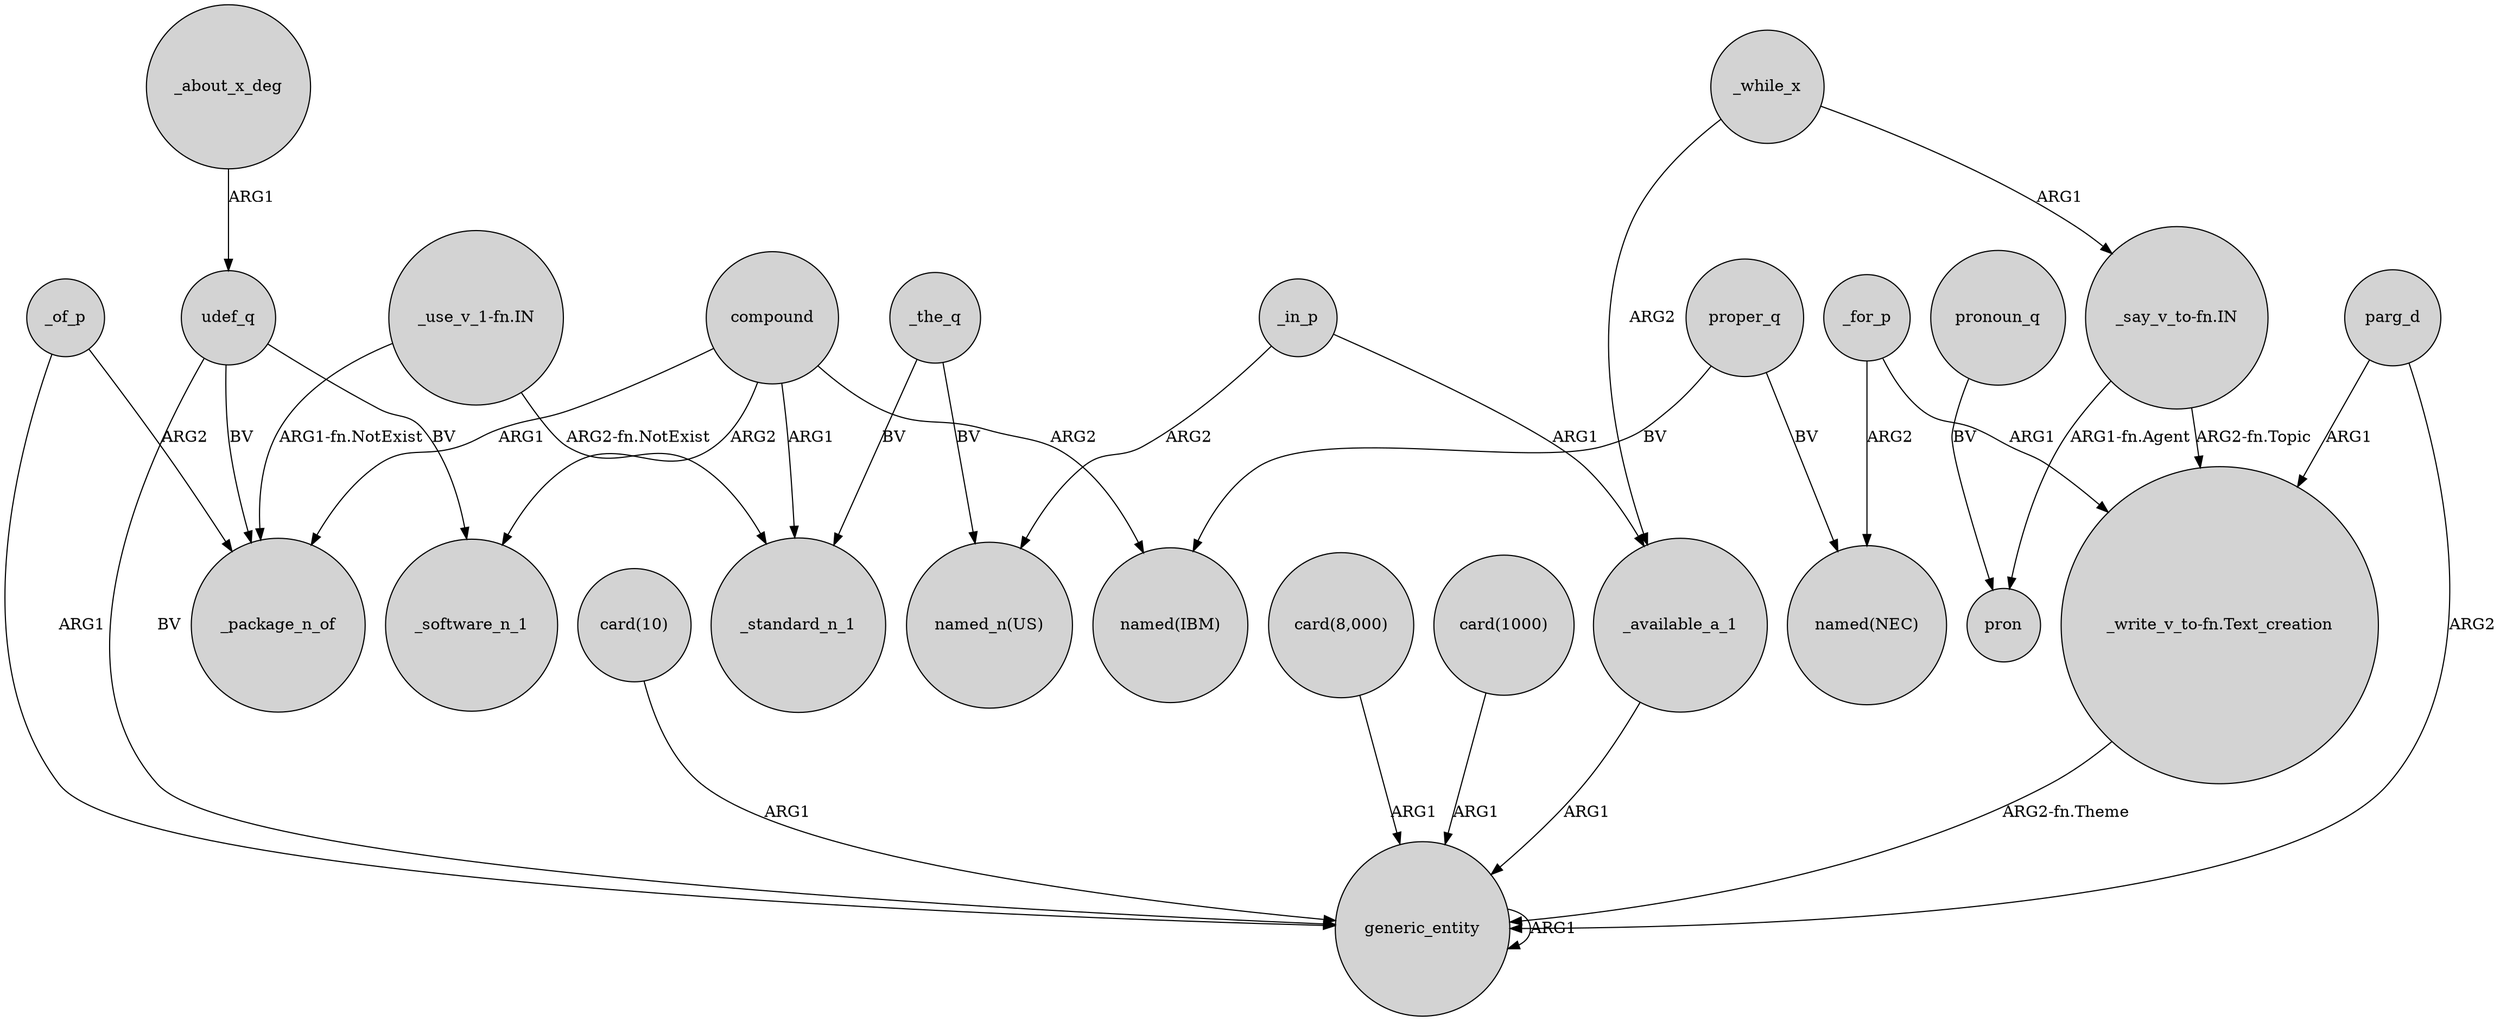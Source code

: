 digraph {
	node [shape=circle style=filled]
	udef_q -> _software_n_1 [label=BV]
	proper_q -> "named(NEC)" [label=BV]
	_in_p -> _available_a_1 [label=ARG1]
	udef_q -> generic_entity [label=BV]
	"card(10)" -> generic_entity [label=ARG1]
	parg_d -> generic_entity [label=ARG2]
	"_write_v_to-fn.Text_creation" -> generic_entity [label="ARG2-fn.Theme"]
	_of_p -> _package_n_of [label=ARG2]
	_while_x -> _available_a_1 [label=ARG2]
	_available_a_1 -> generic_entity [label=ARG1]
	compound -> _software_n_1 [label=ARG2]
	_the_q -> _standard_n_1 [label=BV]
	"card(8,000)" -> generic_entity [label=ARG1]
	_for_p -> "_write_v_to-fn.Text_creation" [label=ARG1]
	_for_p -> "named(NEC)" [label=ARG2]
	proper_q -> "named(IBM)" [label=BV]
	_about_x_deg -> udef_q [label=ARG1]
	generic_entity -> generic_entity [label=ARG1]
	_in_p -> "named_n(US)" [label=ARG2]
	"card(1000)" -> generic_entity [label=ARG1]
	_the_q -> "named_n(US)" [label=BV]
	parg_d -> "_write_v_to-fn.Text_creation" [label=ARG1]
	"_use_v_1-fn.IN" -> _package_n_of [label="ARG1-fn.NotExist"]
	compound -> _package_n_of [label=ARG1]
	pronoun_q -> pron [label=BV]
	udef_q -> _package_n_of [label=BV]
	compound -> "named(IBM)" [label=ARG2]
	"_say_v_to-fn.IN" -> "_write_v_to-fn.Text_creation" [label="ARG2-fn.Topic"]
	_while_x -> "_say_v_to-fn.IN" [label=ARG1]
	"_say_v_to-fn.IN" -> pron [label="ARG1-fn.Agent"]
	"_use_v_1-fn.IN" -> _standard_n_1 [label="ARG2-fn.NotExist"]
	compound -> _standard_n_1 [label=ARG1]
	_of_p -> generic_entity [label=ARG1]
}
